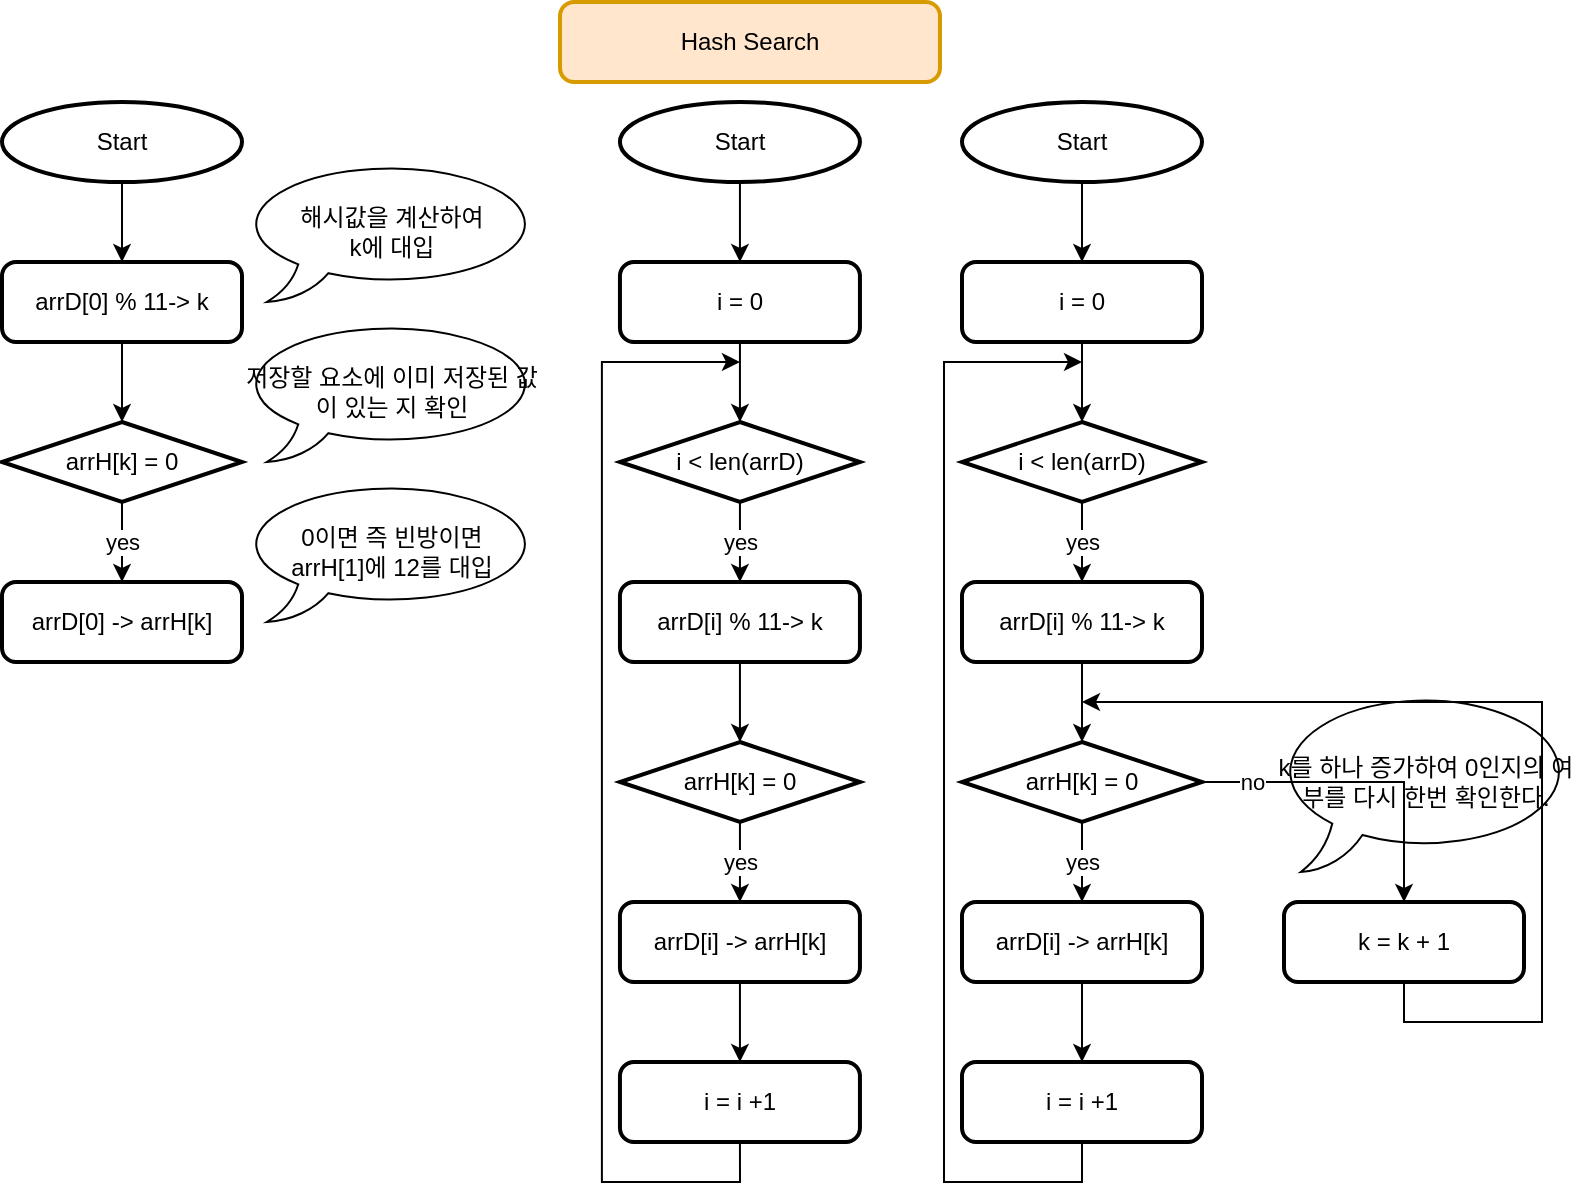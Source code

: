 <mxfile version="16.4.0" type="device"><diagram id="mcG1KdtRjJhZmO_n41ix" name="페이지-1"><mxGraphModel dx="981" dy="597" grid="1" gridSize="10" guides="1" tooltips="1" connect="1" arrows="1" fold="1" page="1" pageScale="1" pageWidth="827" pageHeight="1169" math="0" shadow="0"><root><mxCell id="0"/><mxCell id="1" parent="0"/><mxCell id="l-i40e42PNDgHIKyfGgY-1" value="Hash Search" style="rounded=1;whiteSpace=wrap;html=1;absoluteArcSize=1;arcSize=14;strokeWidth=2;fillColor=#ffe6cc;strokeColor=#d79b00;" vertex="1" parent="1"><mxGeometry x="319" y="30" width="190" height="40" as="geometry"/></mxCell><mxCell id="l-i40e42PNDgHIKyfGgY-10" style="edgeStyle=orthogonalEdgeStyle;rounded=0;orthogonalLoop=1;jettySize=auto;html=1;exitX=0.5;exitY=1;exitDx=0;exitDy=0;exitPerimeter=0;entryX=0.5;entryY=0;entryDx=0;entryDy=0;" edge="1" parent="1" source="l-i40e42PNDgHIKyfGgY-2" target="l-i40e42PNDgHIKyfGgY-3"><mxGeometry relative="1" as="geometry"/></mxCell><mxCell id="l-i40e42PNDgHIKyfGgY-2" value="Start" style="strokeWidth=2;html=1;shape=mxgraph.flowchart.start_2;whiteSpace=wrap;" vertex="1" parent="1"><mxGeometry x="40" y="80" width="120" height="40" as="geometry"/></mxCell><mxCell id="l-i40e42PNDgHIKyfGgY-11" style="edgeStyle=orthogonalEdgeStyle;rounded=0;orthogonalLoop=1;jettySize=auto;html=1;entryX=0.5;entryY=0;entryDx=0;entryDy=0;entryPerimeter=0;" edge="1" parent="1" source="l-i40e42PNDgHIKyfGgY-3" target="l-i40e42PNDgHIKyfGgY-4"><mxGeometry relative="1" as="geometry"/></mxCell><mxCell id="l-i40e42PNDgHIKyfGgY-3" value="arrD[0] % 11-&amp;gt; k" style="rounded=1;whiteSpace=wrap;html=1;absoluteArcSize=1;arcSize=14;strokeWidth=2;" vertex="1" parent="1"><mxGeometry x="40" y="160" width="120" height="40" as="geometry"/></mxCell><mxCell id="l-i40e42PNDgHIKyfGgY-12" value="yes" style="edgeStyle=orthogonalEdgeStyle;rounded=0;orthogonalLoop=1;jettySize=auto;html=1;entryX=0.5;entryY=0;entryDx=0;entryDy=0;" edge="1" parent="1" source="l-i40e42PNDgHIKyfGgY-4" target="l-i40e42PNDgHIKyfGgY-5"><mxGeometry relative="1" as="geometry"/></mxCell><mxCell id="l-i40e42PNDgHIKyfGgY-4" value="arrH[k] = 0" style="strokeWidth=2;html=1;shape=mxgraph.flowchart.decision;whiteSpace=wrap;" vertex="1" parent="1"><mxGeometry x="40" y="240" width="120" height="40" as="geometry"/></mxCell><mxCell id="l-i40e42PNDgHIKyfGgY-5" value="arrD[0] -&amp;gt; arrH[k]" style="rounded=1;whiteSpace=wrap;html=1;absoluteArcSize=1;arcSize=14;strokeWidth=2;" vertex="1" parent="1"><mxGeometry x="40" y="320" width="120" height="40" as="geometry"/></mxCell><mxCell id="l-i40e42PNDgHIKyfGgY-6" value="해시값을 계산하여&lt;br&gt;k에 대입" style="whiteSpace=wrap;html=1;shape=mxgraph.basic.oval_callout" vertex="1" parent="1"><mxGeometry x="160" y="110" width="150" height="70" as="geometry"/></mxCell><mxCell id="l-i40e42PNDgHIKyfGgY-7" value="0이면 즉 빈방이면&lt;br&gt;arrH[1]에 12를 대입" style="whiteSpace=wrap;html=1;shape=mxgraph.basic.oval_callout" vertex="1" parent="1"><mxGeometry x="160" y="270" width="150" height="70" as="geometry"/></mxCell><mxCell id="l-i40e42PNDgHIKyfGgY-8" value="저장할 요소에 이미 저장된 값이 있는 지 확인" style="whiteSpace=wrap;html=1;shape=mxgraph.basic.oval_callout" vertex="1" parent="1"><mxGeometry x="160" y="190" width="150" height="70" as="geometry"/></mxCell><mxCell id="l-i40e42PNDgHIKyfGgY-13" style="edgeStyle=orthogonalEdgeStyle;rounded=0;orthogonalLoop=1;jettySize=auto;html=1;entryX=0.5;entryY=0;entryDx=0;entryDy=0;entryPerimeter=0;" edge="1" parent="1" source="l-i40e42PNDgHIKyfGgY-14" target="l-i40e42PNDgHIKyfGgY-16"><mxGeometry relative="1" as="geometry"/></mxCell><mxCell id="l-i40e42PNDgHIKyfGgY-14" value="arrD[i] % 11-&amp;gt; k" style="rounded=1;whiteSpace=wrap;html=1;absoluteArcSize=1;arcSize=14;strokeWidth=2;" vertex="1" parent="1"><mxGeometry x="348.97" y="320" width="120" height="40" as="geometry"/></mxCell><mxCell id="l-i40e42PNDgHIKyfGgY-15" value="yes" style="edgeStyle=orthogonalEdgeStyle;rounded=0;orthogonalLoop=1;jettySize=auto;html=1;entryX=0.5;entryY=0;entryDx=0;entryDy=0;" edge="1" parent="1" source="l-i40e42PNDgHIKyfGgY-16" target="l-i40e42PNDgHIKyfGgY-17"><mxGeometry relative="1" as="geometry"/></mxCell><mxCell id="l-i40e42PNDgHIKyfGgY-16" value="arrH[k] = 0" style="strokeWidth=2;html=1;shape=mxgraph.flowchart.decision;whiteSpace=wrap;" vertex="1" parent="1"><mxGeometry x="348.97" y="400" width="120" height="40" as="geometry"/></mxCell><mxCell id="l-i40e42PNDgHIKyfGgY-29" value="" style="edgeStyle=orthogonalEdgeStyle;rounded=0;orthogonalLoop=1;jettySize=auto;html=1;" edge="1" parent="1" source="l-i40e42PNDgHIKyfGgY-17" target="l-i40e42PNDgHIKyfGgY-18"><mxGeometry relative="1" as="geometry"/></mxCell><mxCell id="l-i40e42PNDgHIKyfGgY-17" value="arrD[i] -&amp;gt; arrH[k]" style="rounded=1;whiteSpace=wrap;html=1;absoluteArcSize=1;arcSize=14;strokeWidth=2;" vertex="1" parent="1"><mxGeometry x="348.97" y="480" width="120" height="40" as="geometry"/></mxCell><mxCell id="l-i40e42PNDgHIKyfGgY-30" style="edgeStyle=orthogonalEdgeStyle;rounded=0;orthogonalLoop=1;jettySize=auto;html=1;exitX=0.5;exitY=1;exitDx=0;exitDy=0;" edge="1" parent="1" source="l-i40e42PNDgHIKyfGgY-18"><mxGeometry relative="1" as="geometry"><mxPoint x="408.97" y="210.0" as="targetPoint"/><Array as="points"><mxPoint x="408.97" y="620"/><mxPoint x="339.97" y="620"/><mxPoint x="339.97" y="210"/></Array></mxGeometry></mxCell><mxCell id="l-i40e42PNDgHIKyfGgY-18" value="i = i +1" style="rounded=1;whiteSpace=wrap;html=1;absoluteArcSize=1;arcSize=14;strokeWidth=2;" vertex="1" parent="1"><mxGeometry x="348.97" y="560" width="120" height="40" as="geometry"/></mxCell><mxCell id="l-i40e42PNDgHIKyfGgY-21" value="yes" style="edgeStyle=orthogonalEdgeStyle;rounded=0;orthogonalLoop=1;jettySize=auto;html=1;entryX=0.5;entryY=0;entryDx=0;entryDy=0;" edge="1" parent="1" source="l-i40e42PNDgHIKyfGgY-19" target="l-i40e42PNDgHIKyfGgY-14"><mxGeometry relative="1" as="geometry"/></mxCell><mxCell id="l-i40e42PNDgHIKyfGgY-19" value="i &amp;lt; len(arrD)" style="strokeWidth=2;html=1;shape=mxgraph.flowchart.decision;whiteSpace=wrap;" vertex="1" parent="1"><mxGeometry x="348.97" y="240" width="120" height="40" as="geometry"/></mxCell><mxCell id="l-i40e42PNDgHIKyfGgY-27" style="edgeStyle=orthogonalEdgeStyle;rounded=0;orthogonalLoop=1;jettySize=auto;html=1;exitX=0.5;exitY=1;exitDx=0;exitDy=0;entryX=0.5;entryY=0;entryDx=0;entryDy=0;entryPerimeter=0;" edge="1" parent="1" source="l-i40e42PNDgHIKyfGgY-22" target="l-i40e42PNDgHIKyfGgY-19"><mxGeometry relative="1" as="geometry"/></mxCell><mxCell id="l-i40e42PNDgHIKyfGgY-22" value="i = 0" style="rounded=1;whiteSpace=wrap;html=1;absoluteArcSize=1;arcSize=14;strokeWidth=2;" vertex="1" parent="1"><mxGeometry x="348.97" y="160" width="120" height="40" as="geometry"/></mxCell><mxCell id="l-i40e42PNDgHIKyfGgY-26" style="edgeStyle=orthogonalEdgeStyle;rounded=0;orthogonalLoop=1;jettySize=auto;html=1;exitX=0.5;exitY=1;exitDx=0;exitDy=0;exitPerimeter=0;" edge="1" parent="1" source="l-i40e42PNDgHIKyfGgY-23" target="l-i40e42PNDgHIKyfGgY-22"><mxGeometry relative="1" as="geometry"/></mxCell><mxCell id="l-i40e42PNDgHIKyfGgY-23" value="Start" style="strokeWidth=2;html=1;shape=mxgraph.flowchart.start_2;whiteSpace=wrap;" vertex="1" parent="1"><mxGeometry x="348.97" y="80" width="120" height="40" as="geometry"/></mxCell><mxCell id="l-i40e42PNDgHIKyfGgY-31" style="edgeStyle=orthogonalEdgeStyle;rounded=0;orthogonalLoop=1;jettySize=auto;html=1;entryX=0.5;entryY=0;entryDx=0;entryDy=0;entryPerimeter=0;" edge="1" parent="1" source="l-i40e42PNDgHIKyfGgY-32" target="l-i40e42PNDgHIKyfGgY-34"><mxGeometry relative="1" as="geometry"/></mxCell><mxCell id="l-i40e42PNDgHIKyfGgY-32" value="arrD[i] % 11-&amp;gt; k" style="rounded=1;whiteSpace=wrap;html=1;absoluteArcSize=1;arcSize=14;strokeWidth=2;" vertex="1" parent="1"><mxGeometry x="520" y="320" width="120" height="40" as="geometry"/></mxCell><mxCell id="l-i40e42PNDgHIKyfGgY-33" value="yes" style="edgeStyle=orthogonalEdgeStyle;rounded=0;orthogonalLoop=1;jettySize=auto;html=1;entryX=0.5;entryY=0;entryDx=0;entryDy=0;" edge="1" parent="1" source="l-i40e42PNDgHIKyfGgY-34" target="l-i40e42PNDgHIKyfGgY-36"><mxGeometry relative="1" as="geometry"/></mxCell><mxCell id="l-i40e42PNDgHIKyfGgY-46" style="edgeStyle=orthogonalEdgeStyle;rounded=0;orthogonalLoop=1;jettySize=auto;html=1;exitX=1;exitY=0.5;exitDx=0;exitDy=0;exitPerimeter=0;entryX=0.5;entryY=0;entryDx=0;entryDy=0;" edge="1" parent="1" source="l-i40e42PNDgHIKyfGgY-34" target="l-i40e42PNDgHIKyfGgY-45"><mxGeometry relative="1" as="geometry"/></mxCell><mxCell id="l-i40e42PNDgHIKyfGgY-47" value="no" style="edgeLabel;html=1;align=center;verticalAlign=middle;resizable=0;points=[];" vertex="1" connectable="0" parent="l-i40e42PNDgHIKyfGgY-46"><mxGeometry x="-0.687" relative="1" as="geometry"><mxPoint as="offset"/></mxGeometry></mxCell><mxCell id="l-i40e42PNDgHIKyfGgY-34" value="arrH[k] = 0" style="strokeWidth=2;html=1;shape=mxgraph.flowchart.decision;whiteSpace=wrap;" vertex="1" parent="1"><mxGeometry x="520" y="400" width="120" height="40" as="geometry"/></mxCell><mxCell id="l-i40e42PNDgHIKyfGgY-35" value="" style="edgeStyle=orthogonalEdgeStyle;rounded=0;orthogonalLoop=1;jettySize=auto;html=1;" edge="1" parent="1" source="l-i40e42PNDgHIKyfGgY-36" target="l-i40e42PNDgHIKyfGgY-38"><mxGeometry relative="1" as="geometry"/></mxCell><mxCell id="l-i40e42PNDgHIKyfGgY-36" value="arrD[i] -&amp;gt; arrH[k]" style="rounded=1;whiteSpace=wrap;html=1;absoluteArcSize=1;arcSize=14;strokeWidth=2;" vertex="1" parent="1"><mxGeometry x="520" y="480" width="120" height="40" as="geometry"/></mxCell><mxCell id="l-i40e42PNDgHIKyfGgY-37" style="edgeStyle=orthogonalEdgeStyle;rounded=0;orthogonalLoop=1;jettySize=auto;html=1;exitX=0.5;exitY=1;exitDx=0;exitDy=0;" edge="1" parent="1" source="l-i40e42PNDgHIKyfGgY-38"><mxGeometry relative="1" as="geometry"><mxPoint x="580" y="210.0" as="targetPoint"/><Array as="points"><mxPoint x="580" y="620"/><mxPoint x="511" y="620"/><mxPoint x="511" y="210"/></Array></mxGeometry></mxCell><mxCell id="l-i40e42PNDgHIKyfGgY-38" value="i = i +1" style="rounded=1;whiteSpace=wrap;html=1;absoluteArcSize=1;arcSize=14;strokeWidth=2;" vertex="1" parent="1"><mxGeometry x="520" y="560" width="120" height="40" as="geometry"/></mxCell><mxCell id="l-i40e42PNDgHIKyfGgY-39" value="yes" style="edgeStyle=orthogonalEdgeStyle;rounded=0;orthogonalLoop=1;jettySize=auto;html=1;entryX=0.5;entryY=0;entryDx=0;entryDy=0;" edge="1" parent="1" source="l-i40e42PNDgHIKyfGgY-40" target="l-i40e42PNDgHIKyfGgY-32"><mxGeometry relative="1" as="geometry"/></mxCell><mxCell id="l-i40e42PNDgHIKyfGgY-40" value="i &amp;lt; len(arrD)" style="strokeWidth=2;html=1;shape=mxgraph.flowchart.decision;whiteSpace=wrap;" vertex="1" parent="1"><mxGeometry x="520" y="240" width="120" height="40" as="geometry"/></mxCell><mxCell id="l-i40e42PNDgHIKyfGgY-41" style="edgeStyle=orthogonalEdgeStyle;rounded=0;orthogonalLoop=1;jettySize=auto;html=1;exitX=0.5;exitY=1;exitDx=0;exitDy=0;entryX=0.5;entryY=0;entryDx=0;entryDy=0;entryPerimeter=0;" edge="1" parent="1" source="l-i40e42PNDgHIKyfGgY-42" target="l-i40e42PNDgHIKyfGgY-40"><mxGeometry relative="1" as="geometry"/></mxCell><mxCell id="l-i40e42PNDgHIKyfGgY-42" value="i = 0" style="rounded=1;whiteSpace=wrap;html=1;absoluteArcSize=1;arcSize=14;strokeWidth=2;" vertex="1" parent="1"><mxGeometry x="520" y="160" width="120" height="40" as="geometry"/></mxCell><mxCell id="l-i40e42PNDgHIKyfGgY-43" style="edgeStyle=orthogonalEdgeStyle;rounded=0;orthogonalLoop=1;jettySize=auto;html=1;exitX=0.5;exitY=1;exitDx=0;exitDy=0;exitPerimeter=0;" edge="1" parent="1" source="l-i40e42PNDgHIKyfGgY-44" target="l-i40e42PNDgHIKyfGgY-42"><mxGeometry relative="1" as="geometry"/></mxCell><mxCell id="l-i40e42PNDgHIKyfGgY-44" value="Start" style="strokeWidth=2;html=1;shape=mxgraph.flowchart.start_2;whiteSpace=wrap;" vertex="1" parent="1"><mxGeometry x="520" y="80" width="120" height="40" as="geometry"/></mxCell><mxCell id="l-i40e42PNDgHIKyfGgY-48" style="edgeStyle=orthogonalEdgeStyle;rounded=0;orthogonalLoop=1;jettySize=auto;html=1;exitX=0.5;exitY=1;exitDx=0;exitDy=0;" edge="1" parent="1" source="l-i40e42PNDgHIKyfGgY-45"><mxGeometry relative="1" as="geometry"><mxPoint x="580" y="380.0" as="targetPoint"/><Array as="points"><mxPoint x="741" y="540"/><mxPoint x="810" y="540"/><mxPoint x="810" y="380"/></Array></mxGeometry></mxCell><mxCell id="l-i40e42PNDgHIKyfGgY-45" value="k = k + 1" style="rounded=1;whiteSpace=wrap;html=1;absoluteArcSize=1;arcSize=14;strokeWidth=2;" vertex="1" parent="1"><mxGeometry x="681" y="480" width="120" height="40" as="geometry"/></mxCell><mxCell id="l-i40e42PNDgHIKyfGgY-49" value="k를 하나 증가하여 0인지의 여부를 다시 한번 확인한다." style="whiteSpace=wrap;html=1;shape=mxgraph.basic.oval_callout;fillColor=none;" vertex="1" parent="1"><mxGeometry x="677" y="375" width="150" height="90" as="geometry"/></mxCell></root></mxGraphModel></diagram></mxfile>